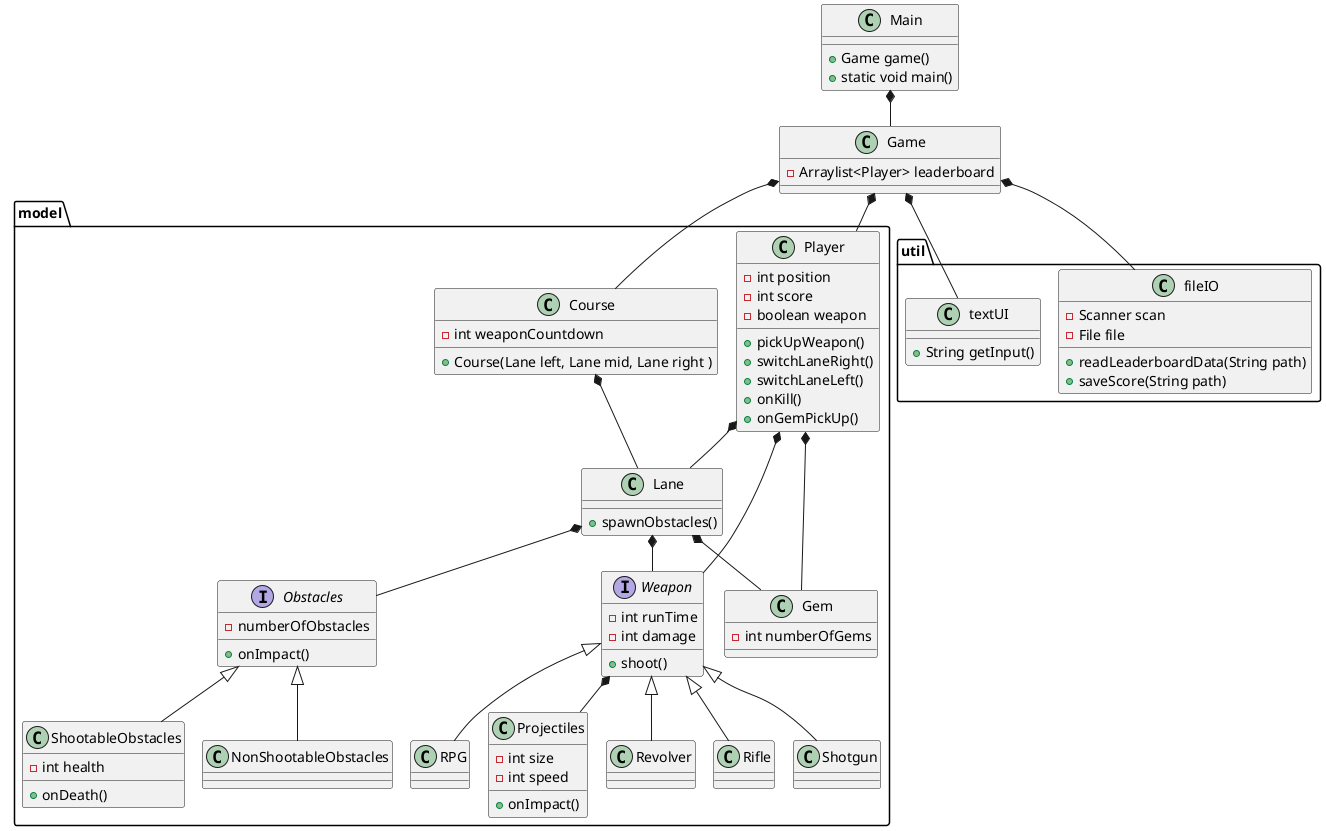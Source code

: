 @startuml
'https://plantuml.com/class-diagram
!pragma layout smetana

class Main{
+ Game game()
+ static void main()
}

class Game{
- Arraylist<Player> leaderboard
}
package "model"{

class Player{
- int position
- int score
- boolean weapon

+ pickUpWeapon()
+ switchLaneRight()
+ switchLaneLeft()
+ onKill()
+ onGemPickUp()

}
class Lane{
+ spawnObstacles()
}
class Course{
- int weaponCountdown
+ Course(Lane left, Lane mid, Lane right )
}

interface Obstacles{
- numberOfObstacles
+ onImpact()

}
class ShootableObstacles{
- int health
+ onDeath()
}
class NonShootableObstacles

interface Weapon{
- int runTime
- int damage

+ shoot()
}
class Revolver
class Rifle
class Shotgun
class RPG

class Projectiles{
- int size
- int speed

+ onImpact()
}
class Gem{
- int numberOfGems
}
}

package "util"{
class fileIO{
- Scanner scan
- File file
+ readLeaderboardData(String path)
+ saveScore(String path)
}
class textUI{
+ String getInput()
}
}

Main*--Game
Game*--Player
Game*--Course
Game*--fileIO
Game*--textUI
Course *-- Lane
Obstacles<|-- ShootableObstacles
Lane *--Obstacles
Obstacles<|-- NonShootableObstacles
Player *-- Weapon
Player*-- Lane
Lane *-- Weapon
Weapon *-- Projectiles
Weapon<|-- Revolver
Weapon<|-- Rifle
Weapon<|-- Shotgun
Weapon<|-- RPG
Lane*--Gem
Player*--Gem


@enduml